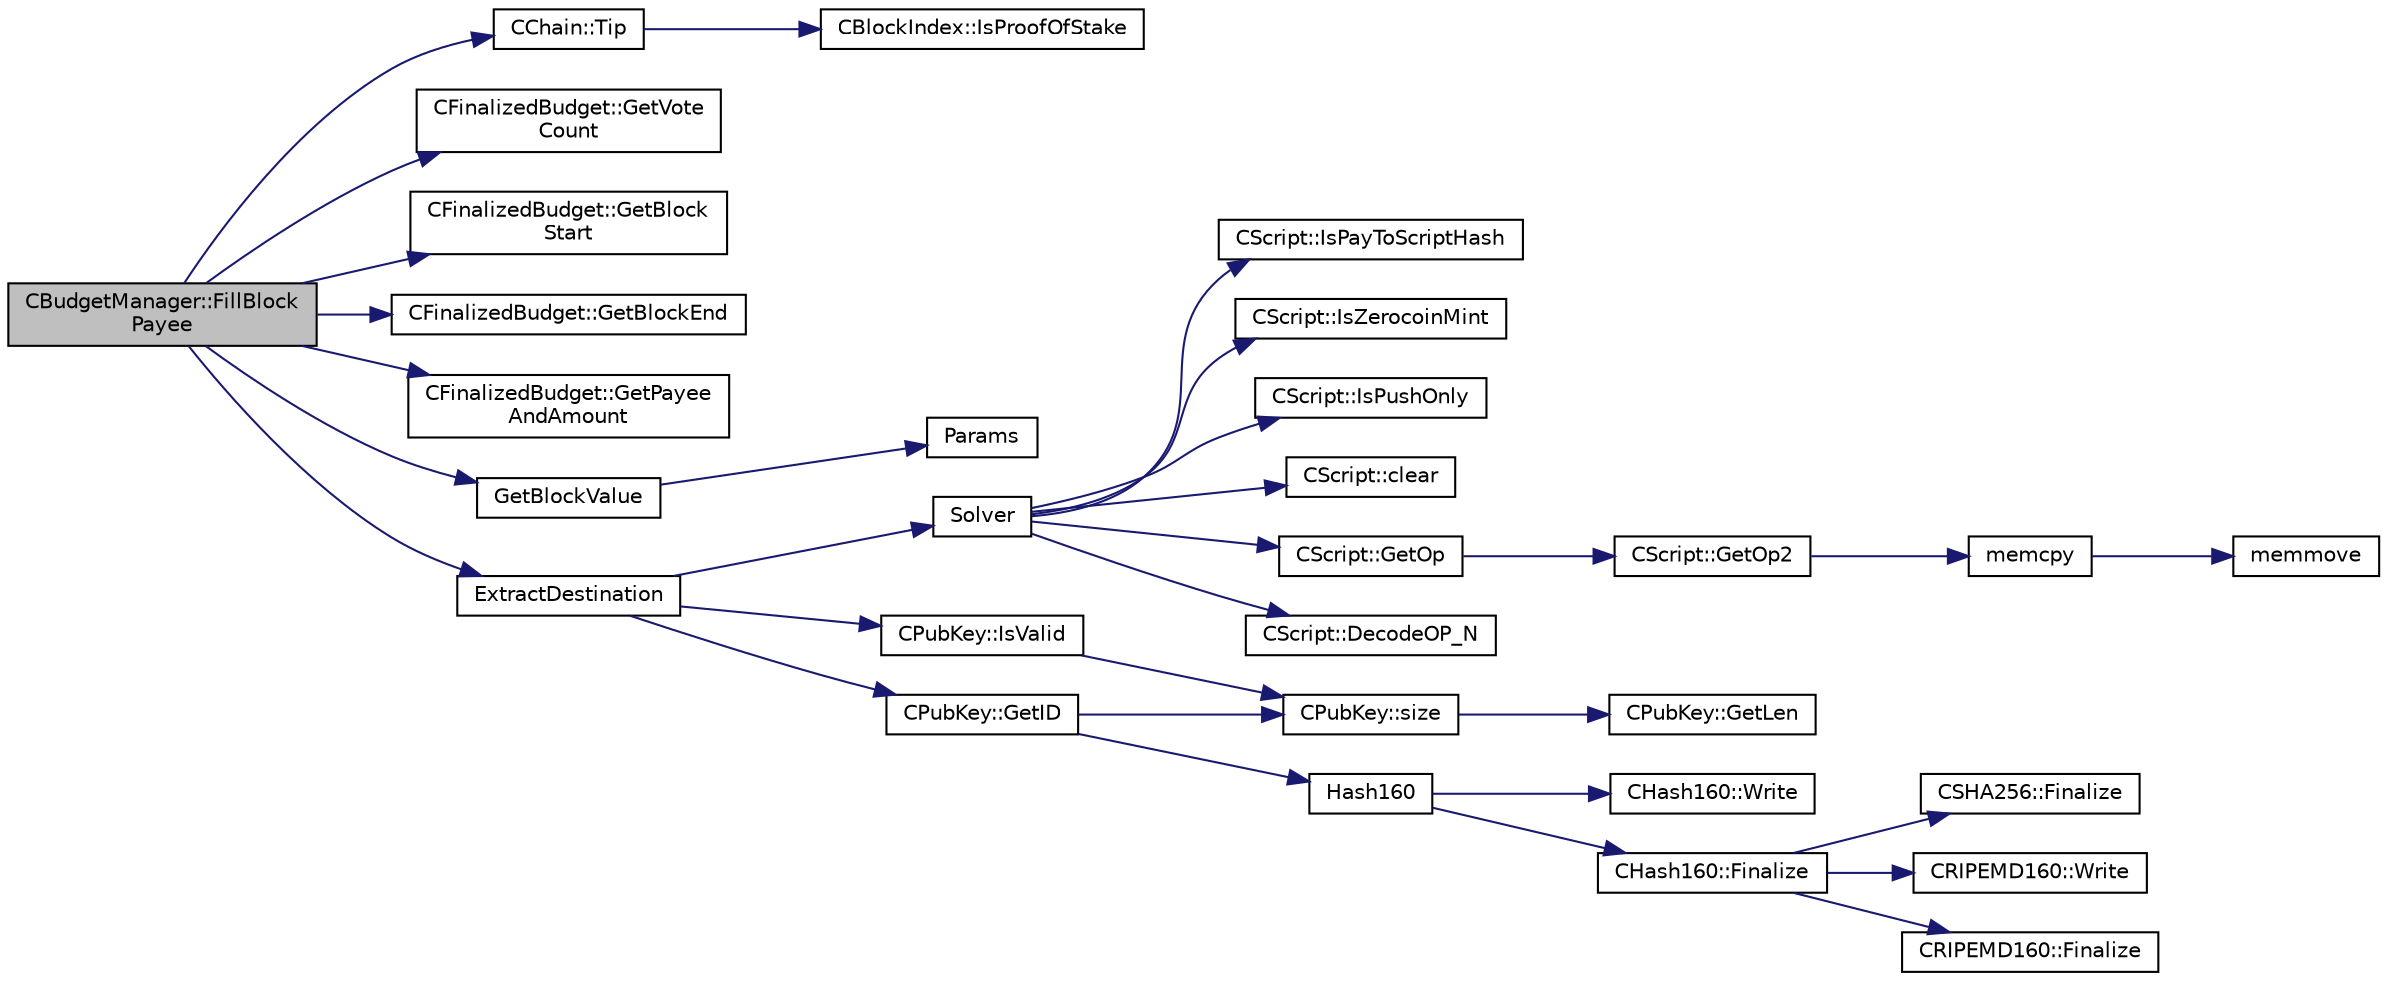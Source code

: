 digraph "CBudgetManager::FillBlockPayee"
{
  edge [fontname="Helvetica",fontsize="10",labelfontname="Helvetica",labelfontsize="10"];
  node [fontname="Helvetica",fontsize="10",shape=record];
  rankdir="LR";
  Node59 [label="CBudgetManager::FillBlock\lPayee",height=0.2,width=0.4,color="black", fillcolor="grey75", style="filled", fontcolor="black"];
  Node59 -> Node60 [color="midnightblue",fontsize="10",style="solid",fontname="Helvetica"];
  Node60 [label="CChain::Tip",height=0.2,width=0.4,color="black", fillcolor="white", style="filled",URL="$class_c_chain.html#a40ccefec14f8f3195c08c827af8cf412",tooltip="Returns the index entry for the tip of this chain, or NULL if none. "];
  Node60 -> Node61 [color="midnightblue",fontsize="10",style="solid",fontname="Helvetica"];
  Node61 [label="CBlockIndex::IsProofOfStake",height=0.2,width=0.4,color="black", fillcolor="white", style="filled",URL="$class_c_block_index.html#a2438a891e9d43821c0d99e1bdac56fde"];
  Node59 -> Node62 [color="midnightblue",fontsize="10",style="solid",fontname="Helvetica"];
  Node62 [label="CFinalizedBudget::GetVote\lCount",height=0.2,width=0.4,color="black", fillcolor="white", style="filled",URL="$class_c_finalized_budget.html#a6958b394133bceca95b49c25ce337b06"];
  Node59 -> Node63 [color="midnightblue",fontsize="10",style="solid",fontname="Helvetica"];
  Node63 [label="CFinalizedBudget::GetBlock\lStart",height=0.2,width=0.4,color="black", fillcolor="white", style="filled",URL="$class_c_finalized_budget.html#adf320ff0b74a982c0aadc5d8a5e168db"];
  Node59 -> Node64 [color="midnightblue",fontsize="10",style="solid",fontname="Helvetica"];
  Node64 [label="CFinalizedBudget::GetBlockEnd",height=0.2,width=0.4,color="black", fillcolor="white", style="filled",URL="$class_c_finalized_budget.html#a45b354d7c3ea65128130cf28e78f4bf4"];
  Node59 -> Node65 [color="midnightblue",fontsize="10",style="solid",fontname="Helvetica"];
  Node65 [label="CFinalizedBudget::GetPayee\lAndAmount",height=0.2,width=0.4,color="black", fillcolor="white", style="filled",URL="$class_c_finalized_budget.html#a75c6ae33fd0079e732e1103d29501d01"];
  Node59 -> Node66 [color="midnightblue",fontsize="10",style="solid",fontname="Helvetica"];
  Node66 [label="GetBlockValue",height=0.2,width=0.4,color="black", fillcolor="white", style="filled",URL="$main_8cpp.html#a132515c282470607ea4da6c70e94df19"];
  Node66 -> Node67 [color="midnightblue",fontsize="10",style="solid",fontname="Helvetica"];
  Node67 [label="Params",height=0.2,width=0.4,color="black", fillcolor="white", style="filled",URL="$chainparams_8cpp.html#ace5c5b706d71a324a417dd2db394fd4a",tooltip="Return the currently selected parameters. "];
  Node59 -> Node68 [color="midnightblue",fontsize="10",style="solid",fontname="Helvetica"];
  Node68 [label="ExtractDestination",height=0.2,width=0.4,color="black", fillcolor="white", style="filled",URL="$standard_8cpp.html#a951f7e601746ae076afdf3169ecca2fc"];
  Node68 -> Node69 [color="midnightblue",fontsize="10",style="solid",fontname="Helvetica"];
  Node69 [label="Solver",height=0.2,width=0.4,color="black", fillcolor="white", style="filled",URL="$standard_8cpp.html#a6ee6be50bff44464e905680c6fcee6dc",tooltip="Return public keys or hashes from scriptPubKey, for &#39;standard&#39; transaction types. ..."];
  Node69 -> Node70 [color="midnightblue",fontsize="10",style="solid",fontname="Helvetica"];
  Node70 [label="CScript::IsPayToScriptHash",height=0.2,width=0.4,color="black", fillcolor="white", style="filled",URL="$class_c_script.html#a0c3729c606d318923dc06f95d85a0971"];
  Node69 -> Node71 [color="midnightblue",fontsize="10",style="solid",fontname="Helvetica"];
  Node71 [label="CScript::IsZerocoinMint",height=0.2,width=0.4,color="black", fillcolor="white", style="filled",URL="$class_c_script.html#aadeaf93bd9c00abc9e20d082051adac8"];
  Node69 -> Node72 [color="midnightblue",fontsize="10",style="solid",fontname="Helvetica"];
  Node72 [label="CScript::IsPushOnly",height=0.2,width=0.4,color="black", fillcolor="white", style="filled",URL="$class_c_script.html#a090905f875fa5a40e616b319de8e973f",tooltip="Called by IsStandardTx and P2SH/BIP62 VerifyScript (which makes it consensus-critical). "];
  Node69 -> Node73 [color="midnightblue",fontsize="10",style="solid",fontname="Helvetica"];
  Node73 [label="CScript::clear",height=0.2,width=0.4,color="black", fillcolor="white", style="filled",URL="$class_c_script.html#a7b2baf842621f07c4939408acf63377c"];
  Node69 -> Node74 [color="midnightblue",fontsize="10",style="solid",fontname="Helvetica"];
  Node74 [label="CScript::GetOp",height=0.2,width=0.4,color="black", fillcolor="white", style="filled",URL="$class_c_script.html#a94635ed93d8d244ec3acfa83f9ecfe5f"];
  Node74 -> Node75 [color="midnightblue",fontsize="10",style="solid",fontname="Helvetica"];
  Node75 [label="CScript::GetOp2",height=0.2,width=0.4,color="black", fillcolor="white", style="filled",URL="$class_c_script.html#aac2dbe75742054049b0c6de0e9473ef0"];
  Node75 -> Node76 [color="midnightblue",fontsize="10",style="solid",fontname="Helvetica"];
  Node76 [label="memcpy",height=0.2,width=0.4,color="black", fillcolor="white", style="filled",URL="$glibc__compat_8cpp.html#a0f46826ab0466591e136db24394923cf"];
  Node76 -> Node77 [color="midnightblue",fontsize="10",style="solid",fontname="Helvetica"];
  Node77 [label="memmove",height=0.2,width=0.4,color="black", fillcolor="white", style="filled",URL="$glibc__compat_8cpp.html#a9778d49e9029dd75bc53ecbbf9f5e9a1"];
  Node69 -> Node78 [color="midnightblue",fontsize="10",style="solid",fontname="Helvetica"];
  Node78 [label="CScript::DecodeOP_N",height=0.2,width=0.4,color="black", fillcolor="white", style="filled",URL="$class_c_script.html#a7f975fca06b3e9a17da8ba23c7647e2e",tooltip="Encode/decode small integers: "];
  Node68 -> Node79 [color="midnightblue",fontsize="10",style="solid",fontname="Helvetica"];
  Node79 [label="CPubKey::IsValid",height=0.2,width=0.4,color="black", fillcolor="white", style="filled",URL="$class_c_pub_key.html#a4fa94293cf8577fd039b9a133f6c7f30"];
  Node79 -> Node80 [color="midnightblue",fontsize="10",style="solid",fontname="Helvetica"];
  Node80 [label="CPubKey::size",height=0.2,width=0.4,color="black", fillcolor="white", style="filled",URL="$class_c_pub_key.html#a6bb28fcf0a5f799c69f5b7269363b309",tooltip="Simple read-only vector-like interface to the pubkey data. "];
  Node80 -> Node81 [color="midnightblue",fontsize="10",style="solid",fontname="Helvetica"];
  Node81 [label="CPubKey::GetLen",height=0.2,width=0.4,color="black", fillcolor="white", style="filled",URL="$class_c_pub_key.html#a7dc71b3f037c84268dc22de97d7b65fb",tooltip="Compute the length of a pubkey with a given first byte. "];
  Node68 -> Node82 [color="midnightblue",fontsize="10",style="solid",fontname="Helvetica"];
  Node82 [label="CPubKey::GetID",height=0.2,width=0.4,color="black", fillcolor="white", style="filled",URL="$class_c_pub_key.html#a2675f7e6f72eff68e7a5227289feb021",tooltip="Get the KeyID of this public key (hash of its serialization) "];
  Node82 -> Node83 [color="midnightblue",fontsize="10",style="solid",fontname="Helvetica"];
  Node83 [label="Hash160",height=0.2,width=0.4,color="black", fillcolor="white", style="filled",URL="$hash_8h.html#a4490f70ddae16e9e48460a0416a48a6b",tooltip="Compute the 160-bit hash an object. "];
  Node83 -> Node84 [color="midnightblue",fontsize="10",style="solid",fontname="Helvetica"];
  Node84 [label="CHash160::Write",height=0.2,width=0.4,color="black", fillcolor="white", style="filled",URL="$class_c_hash160.html#af56cdd9443013eb68b246aa8450217f2"];
  Node83 -> Node85 [color="midnightblue",fontsize="10",style="solid",fontname="Helvetica"];
  Node85 [label="CHash160::Finalize",height=0.2,width=0.4,color="black", fillcolor="white", style="filled",URL="$class_c_hash160.html#a9bb08e1772002ae1a5d85017ba7952ee"];
  Node85 -> Node86 [color="midnightblue",fontsize="10",style="solid",fontname="Helvetica"];
  Node86 [label="CSHA256::Finalize",height=0.2,width=0.4,color="black", fillcolor="white", style="filled",URL="$class_c_s_h_a256.html#a4259230be0caefa590bc324fc12b9b90"];
  Node85 -> Node87 [color="midnightblue",fontsize="10",style="solid",fontname="Helvetica"];
  Node87 [label="CRIPEMD160::Write",height=0.2,width=0.4,color="black", fillcolor="white", style="filled",URL="$class_c_r_i_p_e_m_d160.html#a221143b9d94af623d07c4f4ba1bf6007"];
  Node85 -> Node88 [color="midnightblue",fontsize="10",style="solid",fontname="Helvetica"];
  Node88 [label="CRIPEMD160::Finalize",height=0.2,width=0.4,color="black", fillcolor="white", style="filled",URL="$class_c_r_i_p_e_m_d160.html#a2a11566fbf9d1339b819833313fc4e51"];
  Node82 -> Node80 [color="midnightblue",fontsize="10",style="solid",fontname="Helvetica"];
}
